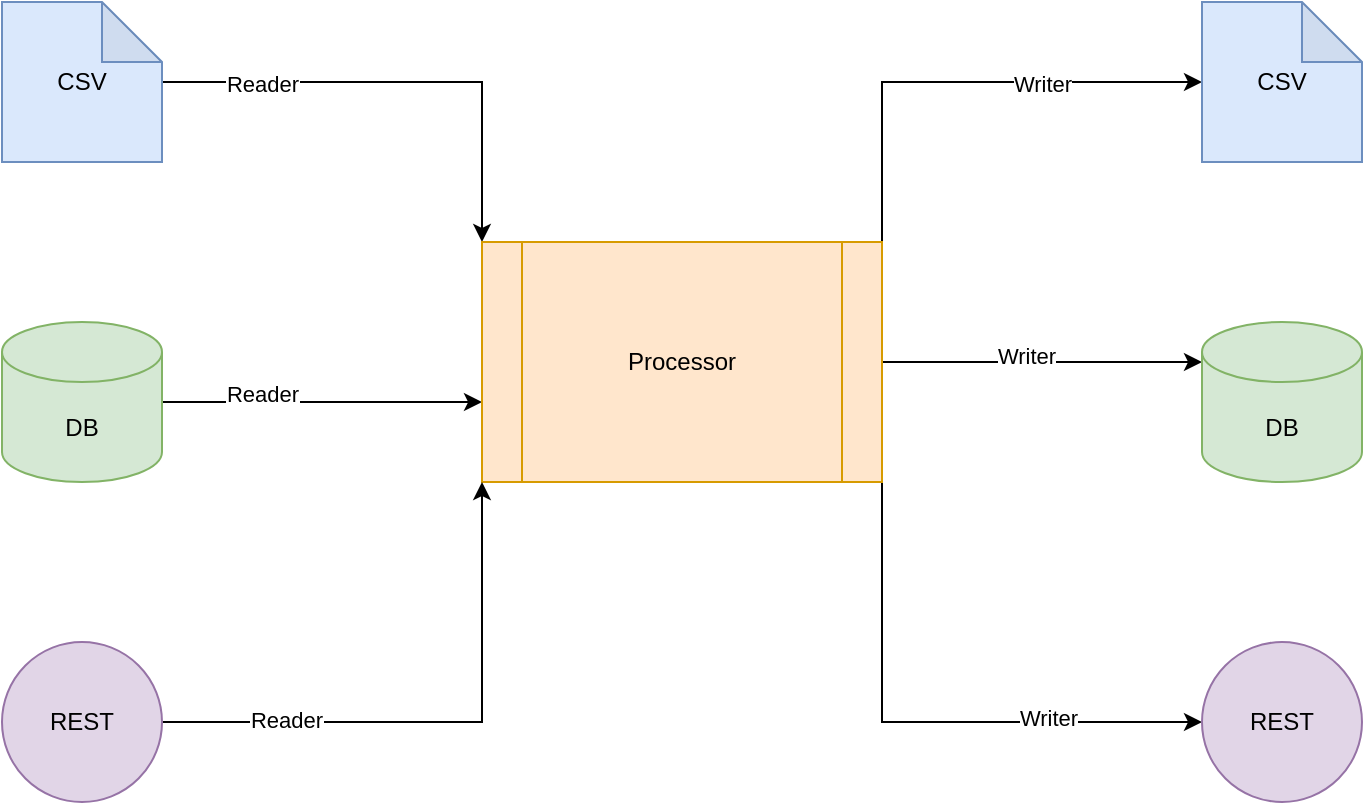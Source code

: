 <mxfile version="20.5.3" type="device"><diagram id="uS6XzdmHvUr7lUvglv4F" name="Page-1"><mxGraphModel dx="1213" dy="694" grid="1" gridSize="10" guides="1" tooltips="1" connect="1" arrows="1" fold="1" page="1" pageScale="1" pageWidth="827" pageHeight="1169" math="0" shadow="0"><root><mxCell id="0"/><mxCell id="1" parent="0"/><mxCell id="Cxg0afdc2hRJLIAtKJCy-14" style="edgeStyle=orthogonalEdgeStyle;rounded=0;orthogonalLoop=1;jettySize=auto;html=1;entryX=0;entryY=0.667;entryDx=0;entryDy=0;entryPerimeter=0;" parent="1" source="Cxg0afdc2hRJLIAtKJCy-5" target="Cxg0afdc2hRJLIAtKJCy-7" edge="1"><mxGeometry relative="1" as="geometry"/></mxCell><mxCell id="Cxg0afdc2hRJLIAtKJCy-23" value="Reader" style="edgeLabel;html=1;align=center;verticalAlign=middle;resizable=0;points=[];" parent="Cxg0afdc2hRJLIAtKJCy-14" vertex="1" connectable="0"><mxGeometry x="-0.379" y="4" relative="1" as="geometry"><mxPoint as="offset"/></mxGeometry></mxCell><mxCell id="Cxg0afdc2hRJLIAtKJCy-5" value="DB" style="shape=cylinder3;whiteSpace=wrap;html=1;boundedLbl=1;backgroundOutline=1;size=15;fillColor=#d5e8d4;strokeColor=#82b366;" parent="1" vertex="1"><mxGeometry x="40" y="240" width="80" height="80" as="geometry"/></mxCell><mxCell id="Cxg0afdc2hRJLIAtKJCy-13" style="edgeStyle=orthogonalEdgeStyle;rounded=0;orthogonalLoop=1;jettySize=auto;html=1;entryX=0;entryY=0;entryDx=0;entryDy=0;" parent="1" source="Cxg0afdc2hRJLIAtKJCy-6" target="Cxg0afdc2hRJLIAtKJCy-7" edge="1"><mxGeometry relative="1" as="geometry"/></mxCell><mxCell id="Cxg0afdc2hRJLIAtKJCy-22" value="Reader" style="edgeLabel;html=1;align=center;verticalAlign=middle;resizable=0;points=[];" parent="Cxg0afdc2hRJLIAtKJCy-13" vertex="1" connectable="0"><mxGeometry x="-0.586" y="-1" relative="1" as="geometry"><mxPoint as="offset"/></mxGeometry></mxCell><mxCell id="Cxg0afdc2hRJLIAtKJCy-6" value="CSV" style="shape=note;whiteSpace=wrap;html=1;backgroundOutline=1;darkOpacity=0.05;fillColor=#dae8fc;strokeColor=#6c8ebf;" parent="1" vertex="1"><mxGeometry x="40" y="80" width="80" height="80" as="geometry"/></mxCell><mxCell id="Cxg0afdc2hRJLIAtKJCy-17" style="edgeStyle=orthogonalEdgeStyle;rounded=0;orthogonalLoop=1;jettySize=auto;html=1;" parent="1" source="Cxg0afdc2hRJLIAtKJCy-7" edge="1"><mxGeometry relative="1" as="geometry"><mxPoint x="640" y="260" as="targetPoint"/></mxGeometry></mxCell><mxCell id="Cxg0afdc2hRJLIAtKJCy-26" value="Writer" style="edgeLabel;html=1;align=center;verticalAlign=middle;resizable=0;points=[];" parent="Cxg0afdc2hRJLIAtKJCy-17" vertex="1" connectable="0"><mxGeometry x="-0.104" y="3" relative="1" as="geometry"><mxPoint as="offset"/></mxGeometry></mxCell><mxCell id="Cxg0afdc2hRJLIAtKJCy-20" style="edgeStyle=orthogonalEdgeStyle;rounded=0;orthogonalLoop=1;jettySize=auto;html=1;exitX=1;exitY=0;exitDx=0;exitDy=0;entryX=0;entryY=0.5;entryDx=0;entryDy=0;entryPerimeter=0;" parent="1" source="Cxg0afdc2hRJLIAtKJCy-7" target="Cxg0afdc2hRJLIAtKJCy-10" edge="1"><mxGeometry relative="1" as="geometry"/></mxCell><mxCell id="Cxg0afdc2hRJLIAtKJCy-25" value="Writer" style="edgeLabel;html=1;align=center;verticalAlign=middle;resizable=0;points=[];" parent="Cxg0afdc2hRJLIAtKJCy-20" vertex="1" connectable="0"><mxGeometry x="0.331" y="-1" relative="1" as="geometry"><mxPoint as="offset"/></mxGeometry></mxCell><mxCell id="Cxg0afdc2hRJLIAtKJCy-21" style="edgeStyle=orthogonalEdgeStyle;rounded=0;orthogonalLoop=1;jettySize=auto;html=1;exitX=1;exitY=1;exitDx=0;exitDy=0;entryX=0;entryY=0.5;entryDx=0;entryDy=0;" parent="1" source="Cxg0afdc2hRJLIAtKJCy-7" target="Cxg0afdc2hRJLIAtKJCy-11" edge="1"><mxGeometry relative="1" as="geometry"/></mxCell><mxCell id="Cxg0afdc2hRJLIAtKJCy-27" value="Writer" style="edgeLabel;html=1;align=center;verticalAlign=middle;resizable=0;points=[];" parent="Cxg0afdc2hRJLIAtKJCy-21" vertex="1" connectable="0"><mxGeometry x="0.448" y="2" relative="1" as="geometry"><mxPoint as="offset"/></mxGeometry></mxCell><mxCell id="Cxg0afdc2hRJLIAtKJCy-7" value="Processor" style="shape=process;whiteSpace=wrap;html=1;backgroundOutline=1;fillColor=#ffe6cc;strokeColor=#d79b00;" parent="1" vertex="1"><mxGeometry x="280" y="200" width="200" height="120" as="geometry"/></mxCell><mxCell id="Cxg0afdc2hRJLIAtKJCy-15" style="edgeStyle=orthogonalEdgeStyle;rounded=0;orthogonalLoop=1;jettySize=auto;html=1;entryX=0;entryY=1;entryDx=0;entryDy=0;" parent="1" source="Cxg0afdc2hRJLIAtKJCy-8" target="Cxg0afdc2hRJLIAtKJCy-7" edge="1"><mxGeometry relative="1" as="geometry"/></mxCell><mxCell id="Cxg0afdc2hRJLIAtKJCy-24" value="Reader" style="edgeLabel;html=1;align=center;verticalAlign=middle;resizable=0;points=[];" parent="Cxg0afdc2hRJLIAtKJCy-15" vertex="1" connectable="0"><mxGeometry x="-0.559" y="1" relative="1" as="geometry"><mxPoint as="offset"/></mxGeometry></mxCell><mxCell id="Cxg0afdc2hRJLIAtKJCy-8" value="REST" style="ellipse;whiteSpace=wrap;html=1;aspect=fixed;fillColor=#e1d5e7;strokeColor=#9673a6;" parent="1" vertex="1"><mxGeometry x="40" y="400" width="80" height="80" as="geometry"/></mxCell><mxCell id="Cxg0afdc2hRJLIAtKJCy-9" value="DB" style="shape=cylinder3;whiteSpace=wrap;html=1;boundedLbl=1;backgroundOutline=1;size=15;fillColor=#d5e8d4;strokeColor=#82b366;" parent="1" vertex="1"><mxGeometry x="640" y="240" width="80" height="80" as="geometry"/></mxCell><mxCell id="Cxg0afdc2hRJLIAtKJCy-10" value="CSV" style="shape=note;whiteSpace=wrap;html=1;backgroundOutline=1;darkOpacity=0.05;fillColor=#dae8fc;strokeColor=#6c8ebf;" parent="1" vertex="1"><mxGeometry x="640" y="80" width="80" height="80" as="geometry"/></mxCell><mxCell id="Cxg0afdc2hRJLIAtKJCy-11" value="REST" style="ellipse;whiteSpace=wrap;html=1;aspect=fixed;fillColor=#e1d5e7;strokeColor=#9673a6;" parent="1" vertex="1"><mxGeometry x="640" y="400" width="80" height="80" as="geometry"/></mxCell></root></mxGraphModel></diagram></mxfile>